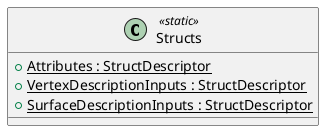 @startuml
class Structs <<static>> {
    + {static} Attributes : StructDescriptor
    + {static} VertexDescriptionInputs : StructDescriptor
    + {static} SurfaceDescriptionInputs : StructDescriptor
}
@enduml
